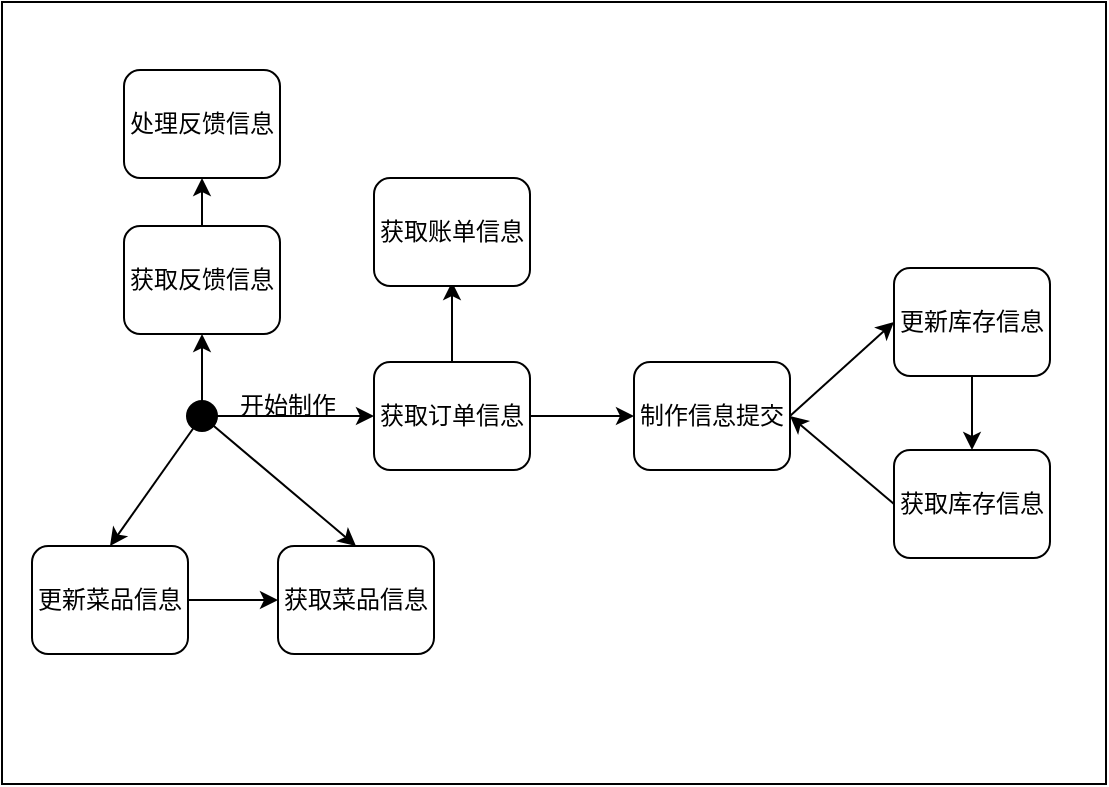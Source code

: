 <mxfile version="20.5.3" type="github">
  <diagram id="gfXYl0eTuPa3sxULBo49" name="第 1 页">
    <mxGraphModel dx="731" dy="428" grid="0" gridSize="10" guides="1" tooltips="1" connect="1" arrows="1" fold="1" page="1" pageScale="1" pageWidth="827" pageHeight="1169" math="0" shadow="0">
      <root>
        <mxCell id="0" />
        <mxCell id="1" parent="0" />
        <mxCell id="CbyrRiCxyE39QjrKgwwf-42" value="" style="rounded=0;whiteSpace=wrap;html=1;" vertex="1" parent="1">
          <mxGeometry x="89" y="102" width="552" height="391" as="geometry" />
        </mxCell>
        <mxCell id="CbyrRiCxyE39QjrKgwwf-3" value="获取订单信息" style="rounded=1;whiteSpace=wrap;html=1;" vertex="1" parent="1">
          <mxGeometry x="275" y="282" width="78" height="54" as="geometry" />
        </mxCell>
        <mxCell id="CbyrRiCxyE39QjrKgwwf-4" value="" style="shape=waypoint;sketch=0;fillStyle=solid;size=6;pointerEvents=1;points=[];fillColor=none;resizable=0;rotatable=0;perimeter=centerPerimeter;snapToPoint=1;strokeWidth=6;" vertex="1" parent="1">
          <mxGeometry x="169" y="289" width="40" height="40" as="geometry" />
        </mxCell>
        <mxCell id="CbyrRiCxyE39QjrKgwwf-5" value="" style="endArrow=classic;html=1;rounded=0;exitX=0.997;exitY=0.504;exitDx=0;exitDy=0;exitPerimeter=0;entryX=0;entryY=0.5;entryDx=0;entryDy=0;" edge="1" parent="1" source="CbyrRiCxyE39QjrKgwwf-4" target="CbyrRiCxyE39QjrKgwwf-3">
          <mxGeometry width="50" height="50" relative="1" as="geometry">
            <mxPoint x="464" y="390" as="sourcePoint" />
            <mxPoint x="514" y="340" as="targetPoint" />
          </mxGeometry>
        </mxCell>
        <mxCell id="CbyrRiCxyE39QjrKgwwf-6" value="开始制作" style="text;html=1;strokeColor=none;fillColor=none;align=center;verticalAlign=middle;whiteSpace=wrap;rounded=0;strokeWidth=6;" vertex="1" parent="1">
          <mxGeometry x="202" y="289" width="60" height="30" as="geometry" />
        </mxCell>
        <mxCell id="CbyrRiCxyE39QjrKgwwf-7" value="制作信息提交" style="rounded=1;whiteSpace=wrap;html=1;" vertex="1" parent="1">
          <mxGeometry x="405" y="282" width="78" height="54" as="geometry" />
        </mxCell>
        <mxCell id="CbyrRiCxyE39QjrKgwwf-8" value="" style="endArrow=classic;html=1;rounded=0;exitX=1;exitY=0.5;exitDx=0;exitDy=0;entryX=0;entryY=0.5;entryDx=0;entryDy=0;" edge="1" parent="1" source="CbyrRiCxyE39QjrKgwwf-3" target="CbyrRiCxyE39QjrKgwwf-7">
          <mxGeometry width="50" height="50" relative="1" as="geometry">
            <mxPoint x="505" y="389" as="sourcePoint" />
            <mxPoint x="555" y="339" as="targetPoint" />
          </mxGeometry>
        </mxCell>
        <mxCell id="CbyrRiCxyE39QjrKgwwf-17" value="" style="endArrow=classic;html=1;rounded=0;entryX=0.5;entryY=0;entryDx=0;entryDy=0;" edge="1" parent="1" source="CbyrRiCxyE39QjrKgwwf-4" target="CbyrRiCxyE39QjrKgwwf-18">
          <mxGeometry width="50" height="50" relative="1" as="geometry">
            <mxPoint x="505" y="443" as="sourcePoint" />
            <mxPoint x="251" y="368" as="targetPoint" />
          </mxGeometry>
        </mxCell>
        <mxCell id="CbyrRiCxyE39QjrKgwwf-18" value="获取菜品信息" style="rounded=1;whiteSpace=wrap;html=1;" vertex="1" parent="1">
          <mxGeometry x="227" y="374" width="78" height="54" as="geometry" />
        </mxCell>
        <mxCell id="CbyrRiCxyE39QjrKgwwf-27" value="更新菜品信息" style="rounded=1;whiteSpace=wrap;html=1;" vertex="1" parent="1">
          <mxGeometry x="104" y="374" width="78" height="54" as="geometry" />
        </mxCell>
        <mxCell id="CbyrRiCxyE39QjrKgwwf-28" value="" style="endArrow=classic;html=1;rounded=0;entryX=0.5;entryY=0;entryDx=0;entryDy=0;" edge="1" parent="1" source="CbyrRiCxyE39QjrKgwwf-4" target="CbyrRiCxyE39QjrKgwwf-27">
          <mxGeometry width="50" height="50" relative="1" as="geometry">
            <mxPoint x="451" y="386" as="sourcePoint" />
            <mxPoint x="501" y="336" as="targetPoint" />
          </mxGeometry>
        </mxCell>
        <mxCell id="CbyrRiCxyE39QjrKgwwf-29" value="" style="endArrow=classic;html=1;rounded=0;exitX=1;exitY=0.5;exitDx=0;exitDy=0;entryX=0;entryY=0.5;entryDx=0;entryDy=0;" edge="1" parent="1" source="CbyrRiCxyE39QjrKgwwf-27" target="CbyrRiCxyE39QjrKgwwf-18">
          <mxGeometry width="50" height="50" relative="1" as="geometry">
            <mxPoint x="451" y="386" as="sourcePoint" />
            <mxPoint x="501" y="336" as="targetPoint" />
          </mxGeometry>
        </mxCell>
        <mxCell id="CbyrRiCxyE39QjrKgwwf-31" value="" style="endArrow=classic;html=1;rounded=0;exitX=1;exitY=0.5;exitDx=0;exitDy=0;entryX=0;entryY=0.5;entryDx=0;entryDy=0;" edge="1" parent="1" source="CbyrRiCxyE39QjrKgwwf-7" target="CbyrRiCxyE39QjrKgwwf-34">
          <mxGeometry width="50" height="50" relative="1" as="geometry">
            <mxPoint x="451" y="393" as="sourcePoint" />
            <mxPoint x="536" y="271" as="targetPoint" />
          </mxGeometry>
        </mxCell>
        <mxCell id="CbyrRiCxyE39QjrKgwwf-32" value="" style="endArrow=classic;html=1;rounded=0;entryX=1;entryY=0.5;entryDx=0;entryDy=0;exitX=0;exitY=0.5;exitDx=0;exitDy=0;" edge="1" parent="1" source="CbyrRiCxyE39QjrKgwwf-33" target="CbyrRiCxyE39QjrKgwwf-7">
          <mxGeometry width="50" height="50" relative="1" as="geometry">
            <mxPoint x="530" y="344" as="sourcePoint" />
            <mxPoint x="501" y="343" as="targetPoint" />
          </mxGeometry>
        </mxCell>
        <mxCell id="CbyrRiCxyE39QjrKgwwf-33" value="获取库存信息" style="rounded=1;whiteSpace=wrap;html=1;" vertex="1" parent="1">
          <mxGeometry x="535" y="326" width="78" height="54" as="geometry" />
        </mxCell>
        <mxCell id="CbyrRiCxyE39QjrKgwwf-34" value="更新库存信息" style="rounded=1;whiteSpace=wrap;html=1;" vertex="1" parent="1">
          <mxGeometry x="535" y="235" width="78" height="54" as="geometry" />
        </mxCell>
        <mxCell id="CbyrRiCxyE39QjrKgwwf-35" value="" style="endArrow=classic;html=1;rounded=0;exitX=0.5;exitY=1;exitDx=0;exitDy=0;" edge="1" parent="1" source="CbyrRiCxyE39QjrKgwwf-34" target="CbyrRiCxyE39QjrKgwwf-33">
          <mxGeometry width="50" height="50" relative="1" as="geometry">
            <mxPoint x="451" y="393" as="sourcePoint" />
            <mxPoint x="501" y="343" as="targetPoint" />
          </mxGeometry>
        </mxCell>
        <mxCell id="CbyrRiCxyE39QjrKgwwf-36" value="" style="endArrow=classic;html=1;rounded=0;exitX=0.5;exitY=0;exitDx=0;exitDy=0;" edge="1" parent="1" source="CbyrRiCxyE39QjrKgwwf-3">
          <mxGeometry width="50" height="50" relative="1" as="geometry">
            <mxPoint x="451" y="393" as="sourcePoint" />
            <mxPoint x="314" y="242" as="targetPoint" />
          </mxGeometry>
        </mxCell>
        <mxCell id="CbyrRiCxyE39QjrKgwwf-37" value="获取账单信息" style="rounded=1;whiteSpace=wrap;html=1;" vertex="1" parent="1">
          <mxGeometry x="275" y="190" width="78" height="54" as="geometry" />
        </mxCell>
        <mxCell id="CbyrRiCxyE39QjrKgwwf-38" value="" style="endArrow=classic;html=1;rounded=0;exitX=0.448;exitY=0.468;exitDx=0;exitDy=0;exitPerimeter=0;entryX=0.5;entryY=1;entryDx=0;entryDy=0;" edge="1" parent="1" source="CbyrRiCxyE39QjrKgwwf-4" target="CbyrRiCxyE39QjrKgwwf-39">
          <mxGeometry width="50" height="50" relative="1" as="geometry">
            <mxPoint x="451" y="393" as="sourcePoint" />
            <mxPoint x="191" y="258" as="targetPoint" />
          </mxGeometry>
        </mxCell>
        <mxCell id="CbyrRiCxyE39QjrKgwwf-39" value="获取反馈信息" style="rounded=1;whiteSpace=wrap;html=1;" vertex="1" parent="1">
          <mxGeometry x="150" y="214" width="78" height="54" as="geometry" />
        </mxCell>
        <mxCell id="CbyrRiCxyE39QjrKgwwf-40" value="" style="endArrow=classic;html=1;rounded=0;exitX=0.5;exitY=0;exitDx=0;exitDy=0;entryX=0.5;entryY=1;entryDx=0;entryDy=0;" edge="1" parent="1" source="CbyrRiCxyE39QjrKgwwf-39" target="CbyrRiCxyE39QjrKgwwf-41">
          <mxGeometry width="50" height="50" relative="1" as="geometry">
            <mxPoint x="351" y="325" as="sourcePoint" />
            <mxPoint x="189" y="156" as="targetPoint" />
          </mxGeometry>
        </mxCell>
        <mxCell id="CbyrRiCxyE39QjrKgwwf-41" value="处理反馈信息" style="rounded=1;whiteSpace=wrap;html=1;" vertex="1" parent="1">
          <mxGeometry x="150" y="136" width="78" height="54" as="geometry" />
        </mxCell>
      </root>
    </mxGraphModel>
  </diagram>
</mxfile>
